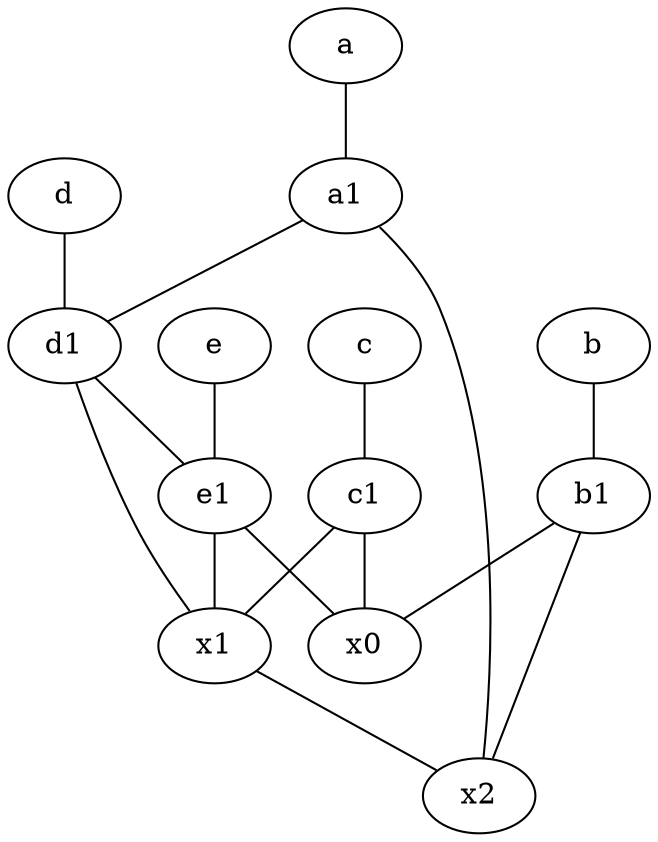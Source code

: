 graph {
	node [labelfontsize=50]
	d [labelfontsize=50 pos="2,5!"]
	a [labelfontsize=50 pos="8,2!"]
	x1 [labelfontsize=50]
	e1 [labelfontsize=50 pos="7,7!"]
	c1 [labelfontsize=50 pos="4.5,3!"]
	a1 [labelfontsize=50 pos="8,3!"]
	x0 [labelfontsize=50]
	c [labelfontsize=50 pos="4.5,2!"]
	x2 [labelfontsize=50]
	d1 [labelfontsize=50 pos="3,5!"]
	b [labelfontsize=50 pos="10,4!"]
	e [labelfontsize=50 pos="7,9!"]
	b1 [labelfontsize=50 pos="9,4!"]
	x1 -- x2
	b1 -- x0
	b -- b1
	c -- c1
	d -- d1
	c1 -- x1
	c1 -- x0
	e1 -- x0
	a1 -- d1
	d1 -- x1
	d1 -- e1
	b1 -- x2
	a -- a1
	e1 -- x1
	a1 -- x2
	e -- e1
}
